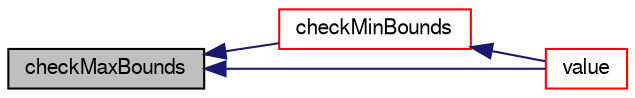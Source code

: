 digraph "checkMaxBounds"
{
  bgcolor="transparent";
  edge [fontname="FreeSans",fontsize="10",labelfontname="FreeSans",labelfontsize="10"];
  node [fontname="FreeSans",fontsize="10",shape=record];
  rankdir="LR";
  Node1505 [label="checkMaxBounds",height=0.2,width=0.4,color="black", fillcolor="grey75", style="filled", fontcolor="black"];
  Node1505 -> Node1506 [dir="back",color="midnightblue",fontsize="10",style="solid",fontname="FreeSans"];
  Node1506 [label="checkMinBounds",height=0.2,width=0.4,color="red",URL="$a27674.html#a2f0b039a9be7e07b90bfb1588d15a35e",tooltip="Check minimum table bounds. "];
  Node1506 -> Node1511 [dir="back",color="midnightblue",fontsize="10",style="solid",fontname="FreeSans"];
  Node1511 [label="value",height=0.2,width=0.4,color="red",URL="$a27674.html#ac11ed92391589b8953835586fa3cca8c",tooltip="Return Table value. "];
  Node1505 -> Node1511 [dir="back",color="midnightblue",fontsize="10",style="solid",fontname="FreeSans"];
}
